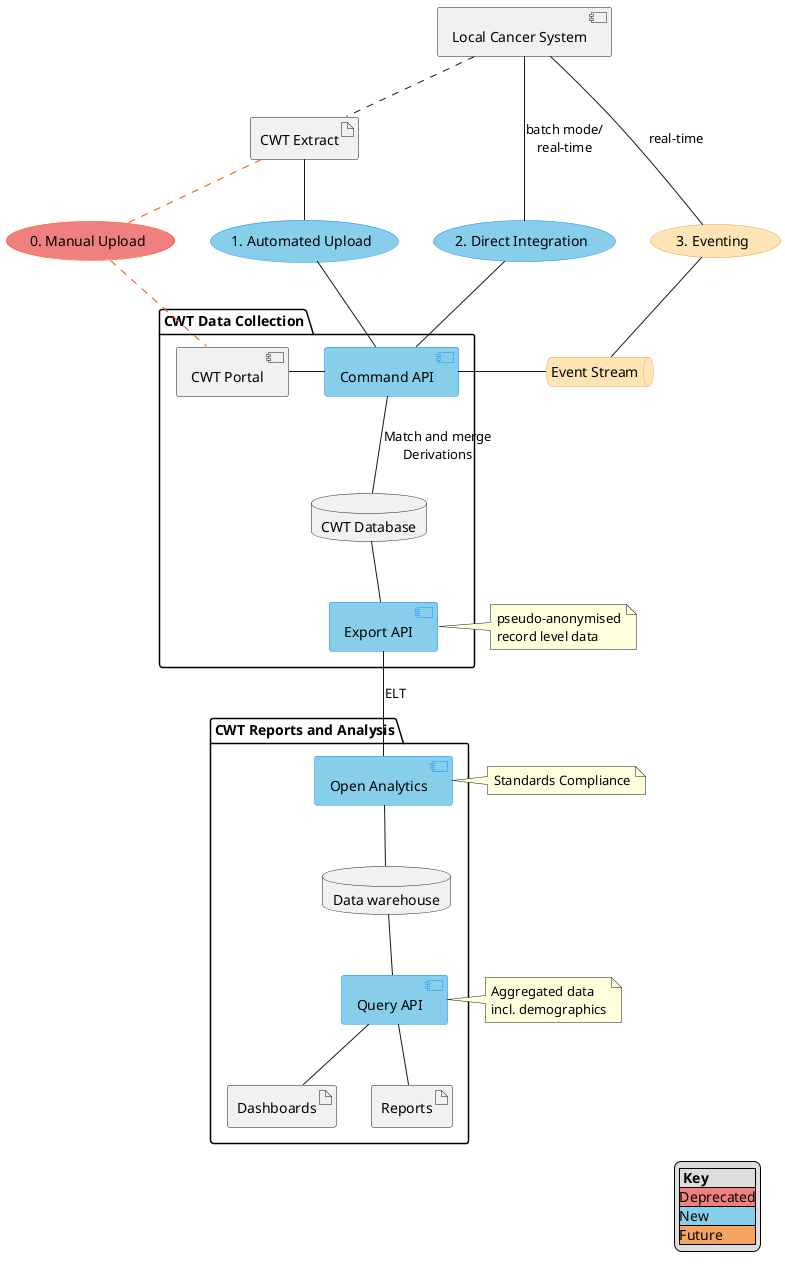 @startuml cwt-tobe-conceptual-model
'left to right direction

hide stereotype
skinparam usecase {
  BackgroundColor<<New>> #SkyBlue
  BorderColor<<New>> #DodgerBlue

  BackgroundColor<<Deprecated>> #LightCoral  
  BorderColor<<Deprecated>> #OrangeRed

  BackgroundColor<<Future>> #Moccasin  
  BorderColor<<Future>> #SandyBrown  
}

skinparam component {
  BackgroundColor<<New>> #SkyBlue
  BorderColor<<New>> #DodgerBlue

  BackgroundColor<<Deprecated>> #LightCoral  
  BorderColor<<Deprecated>> #OrangeRed
}

skinparam queue {
  BackgroundColor<<Future>> #Moccasin  
  BorderColor<<Future>> #SandyBrown    
}

skinparam arrow {
  Color<<Deprecated>> #OrangeRed 
}

skinparam rectangle {
  BackgroundColor<<New>> #SkyBlue
  BorderColor<<New>> #DodgerBlue

  BackgroundColor<<Deprecated>> #LightCoral  
  BorderColor<<Deprecated>> #OrangeRed

  BackgroundColor<<Future>> #Moccasin  
  BorderColor<<Future>> #SandyBrown    
}

component "Local Cancer System" as lcs
queue "Event Stream" <<Future>> as es
artifact "CWT Extract" as file

usecase "0. Manual Upload" <<Deprecated>> as mup
usecase "1. Automated Upload" <<New>> as aup
usecase "2. Direct Integration" <<New>> as di
usecase "3. Eventing" <<Future>> as ev

package "CWT Data Collection" {

component "CWT Portal" as cwt
component "Command API" <<New>> as capi
database "CWT Database" as db
component "Export API" <<New>>   as eapi

cwt - capi
capi -- db : Match and merge\nDerivations 
db -- eapi

}

package "CWT Reports and Analysis" {

component "Open Analytics" <<New>> as oa
database "Data warehouse" as dw
component "Query API" <<New>> as qapi
artifact "Dashboards" as dbs
artifact "Reports" as rpt

}

note as n1
  pseudo-anonymised
  record level data
endnote

note as n2
  Standards Compliance
endnote

note as n3
  Aggregated data 
  incl. demographics
endnote

lcs .. file
file .. mup<<Deprecated>>
mup .. cwt<<Deprecated>>

file -- aup
aup -- capi

lcs --- di : batch mode/\nreal-time
di -- capi

lcs --- ev : real-time
ev -- es
capi - es

eapi -- oa : ELT
oa -- dw

dw -- qapi

qapi -- dbs
qapi -- rpt

eapi - n1
oa - n2
qapi - n3

legend right
|= Key |
|<#LightCoral>Deprecated|
|<#SkyBlue>New|
|<#SandyBrown>Future|
endlegend

@enduml